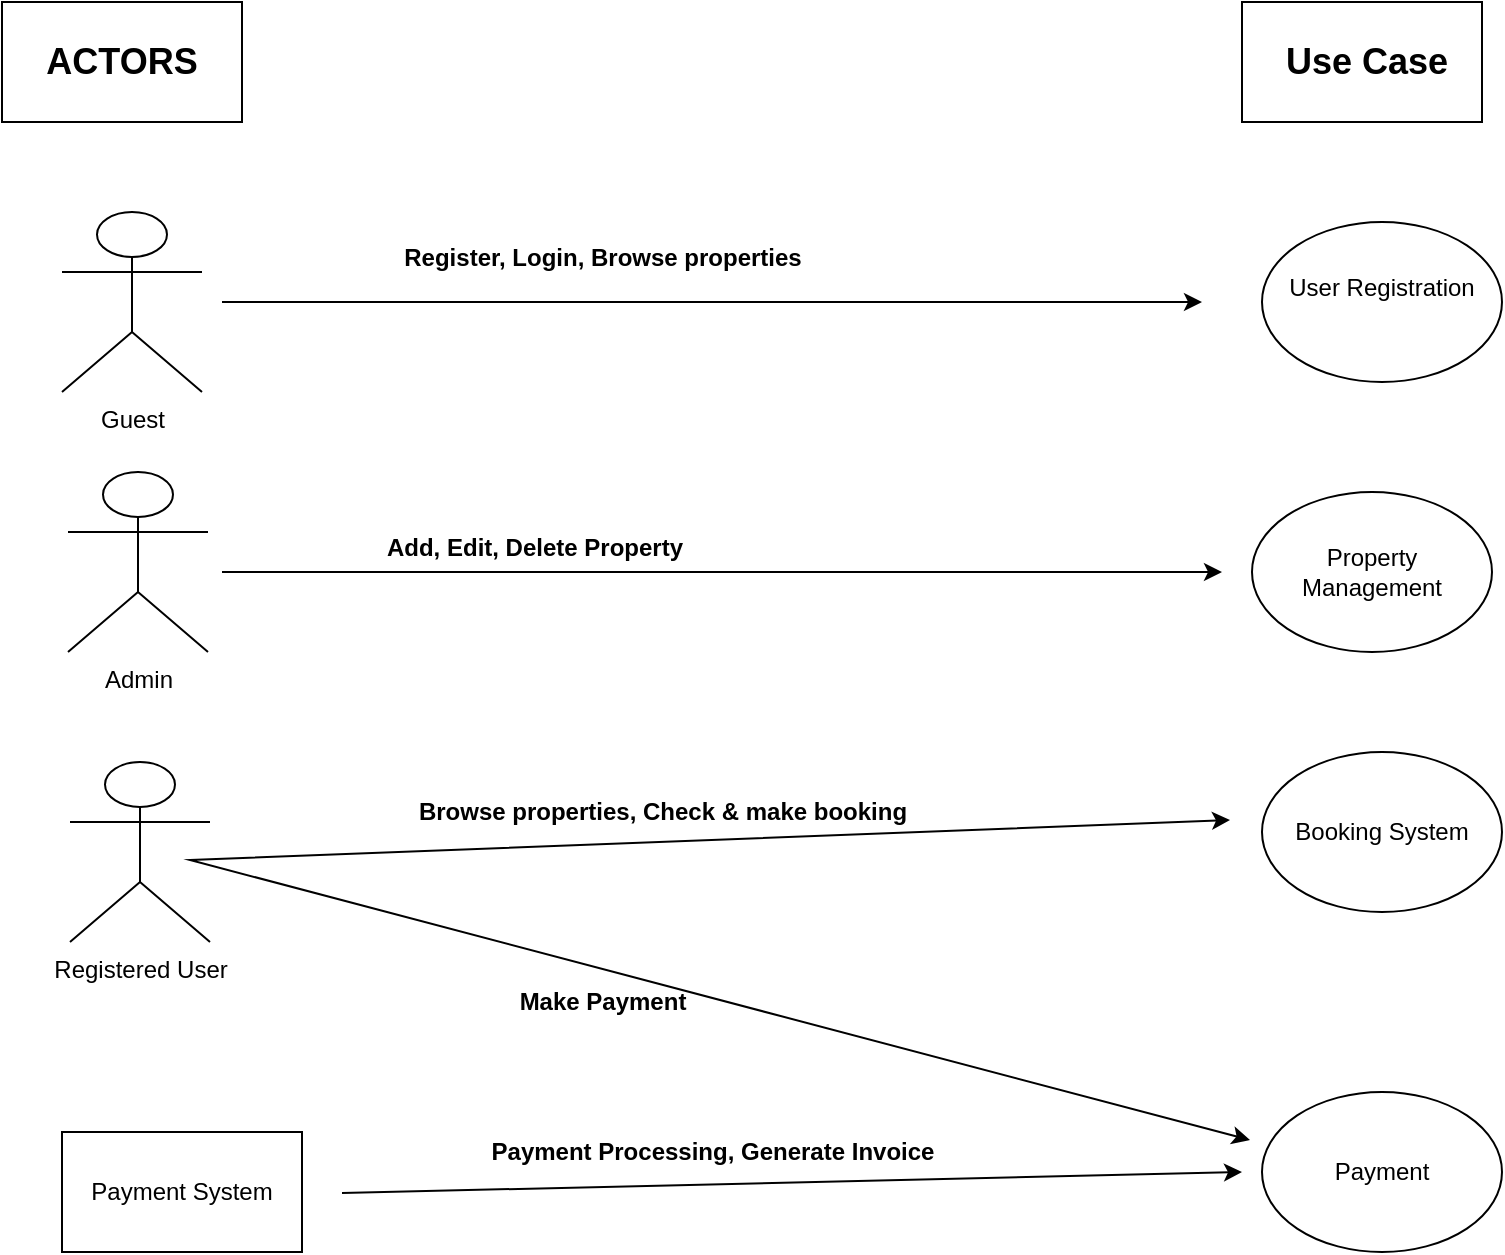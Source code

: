 <mxfile version="24.8.6">
  <diagram name="Page-1" id="2Dk9fZ85thfRHGTJGBYj">
    <mxGraphModel dx="1434" dy="786" grid="1" gridSize="10" guides="1" tooltips="1" connect="1" arrows="1" fold="1" page="1" pageScale="1" pageWidth="850" pageHeight="1100" math="0" shadow="0">
      <root>
        <mxCell id="0" />
        <mxCell id="1" parent="0" />
        <mxCell id="Y5QqTD0q18Mp3kMhOJyW-1" value="Guest" style="shape=umlActor;verticalLabelPosition=bottom;verticalAlign=top;html=1;outlineConnect=0;" vertex="1" parent="1">
          <mxGeometry x="40" y="135" width="70" height="90" as="geometry" />
        </mxCell>
        <mxCell id="Y5QqTD0q18Mp3kMhOJyW-2" value="Registered User" style="shape=umlActor;verticalLabelPosition=bottom;verticalAlign=top;html=1;outlineConnect=0;" vertex="1" parent="1">
          <mxGeometry x="44" y="410" width="70" height="90" as="geometry" />
        </mxCell>
        <mxCell id="Y5QqTD0q18Mp3kMhOJyW-4" value="Admin" style="shape=umlActor;verticalLabelPosition=bottom;verticalAlign=top;html=1;outlineConnect=0;" vertex="1" parent="1">
          <mxGeometry x="43" y="265" width="70" height="90" as="geometry" />
        </mxCell>
        <mxCell id="Y5QqTD0q18Mp3kMhOJyW-8" value="Payment System" style="rounded=0;whiteSpace=wrap;html=1;" vertex="1" parent="1">
          <mxGeometry x="40" y="595" width="120" height="60" as="geometry" />
        </mxCell>
        <mxCell id="Y5QqTD0q18Mp3kMhOJyW-9" value="User Registration&lt;br&gt;&lt;div&gt;&lt;br/&gt;&lt;/div&gt;" style="ellipse;whiteSpace=wrap;html=1;" vertex="1" parent="1">
          <mxGeometry x="640" y="140" width="120" height="80" as="geometry" />
        </mxCell>
        <mxCell id="Y5QqTD0q18Mp3kMhOJyW-10" value="Payment" style="ellipse;whiteSpace=wrap;html=1;" vertex="1" parent="1">
          <mxGeometry x="640" y="575" width="120" height="80" as="geometry" />
        </mxCell>
        <mxCell id="Y5QqTD0q18Mp3kMhOJyW-11" value="Property Management" style="ellipse;whiteSpace=wrap;html=1;" vertex="1" parent="1">
          <mxGeometry x="635" y="275" width="120" height="80" as="geometry" />
        </mxCell>
        <mxCell id="Y5QqTD0q18Mp3kMhOJyW-12" value="Booking System" style="ellipse;whiteSpace=wrap;html=1;" vertex="1" parent="1">
          <mxGeometry x="640" y="405" width="120" height="80" as="geometry" />
        </mxCell>
        <mxCell id="Y5QqTD0q18Mp3kMhOJyW-13" value="" style="endArrow=classic;html=1;rounded=0;" edge="1" parent="1">
          <mxGeometry width="50" height="50" relative="1" as="geometry">
            <mxPoint x="120" y="180" as="sourcePoint" />
            <mxPoint x="610" y="180" as="targetPoint" />
          </mxGeometry>
        </mxCell>
        <mxCell id="Y5QqTD0q18Mp3kMhOJyW-16" value="" style="endArrow=classic;startArrow=classic;html=1;rounded=0;exitX=0;exitY=0.25;exitDx=0;exitDy=0;exitPerimeter=0;" edge="1" parent="1">
          <mxGeometry width="50" height="50" relative="1" as="geometry">
            <mxPoint x="634" y="599" as="sourcePoint" />
            <mxPoint x="624" y="439" as="targetPoint" />
            <Array as="points">
              <mxPoint x="104" y="459" />
            </Array>
          </mxGeometry>
        </mxCell>
        <mxCell id="Y5QqTD0q18Mp3kMhOJyW-19" value="Register, Login, Browse properties" style="text;html=1;align=center;verticalAlign=middle;resizable=0;points=[];autosize=1;strokeColor=none;fillColor=none;fontStyle=1" vertex="1" parent="1">
          <mxGeometry x="205" y="143" width="210" height="30" as="geometry" />
        </mxCell>
        <mxCell id="Y5QqTD0q18Mp3kMhOJyW-23" value="Browse properties, Check &amp;amp; make booking" style="text;html=1;align=center;verticalAlign=middle;resizable=0;points=[];autosize=1;strokeColor=none;fillColor=none;rotation=0;fontStyle=1" vertex="1" parent="1">
          <mxGeometry x="215" y="420" width="250" height="30" as="geometry" />
        </mxCell>
        <mxCell id="Y5QqTD0q18Mp3kMhOJyW-24" value="Make Payment" style="text;html=1;align=center;verticalAlign=middle;resizable=0;points=[];autosize=1;strokeColor=none;fillColor=none;rotation=0;fontStyle=1" vertex="1" parent="1">
          <mxGeometry x="260" y="515" width="100" height="30" as="geometry" />
        </mxCell>
        <mxCell id="Y5QqTD0q18Mp3kMhOJyW-25" value="" style="endArrow=classic;html=1;rounded=0;" edge="1" parent="1">
          <mxGeometry width="50" height="50" relative="1" as="geometry">
            <mxPoint x="120" y="315" as="sourcePoint" />
            <mxPoint x="620" y="315" as="targetPoint" />
          </mxGeometry>
        </mxCell>
        <mxCell id="Y5QqTD0q18Mp3kMhOJyW-26" value="Add, Edit, Delete Property" style="text;html=1;align=center;verticalAlign=middle;resizable=0;points=[];autosize=1;strokeColor=none;fillColor=none;fontStyle=1" vertex="1" parent="1">
          <mxGeometry x="196" y="288.25" width="160" height="30" as="geometry" />
        </mxCell>
        <mxCell id="Y5QqTD0q18Mp3kMhOJyW-29" value="Payment Processing, Generate Invoice" style="text;html=1;align=center;verticalAlign=middle;resizable=0;points=[];autosize=1;strokeColor=none;fillColor=none;fontStyle=1;rotation=0;" vertex="1" parent="1">
          <mxGeometry x="250" y="590" width="230" height="30" as="geometry" />
        </mxCell>
        <mxCell id="Y5QqTD0q18Mp3kMhOJyW-30" value="" style="endArrow=classic;html=1;rounded=0;" edge="1" parent="1">
          <mxGeometry width="50" height="50" relative="1" as="geometry">
            <mxPoint x="180" y="625.5" as="sourcePoint" />
            <mxPoint x="630" y="615" as="targetPoint" />
          </mxGeometry>
        </mxCell>
        <mxCell id="Y5QqTD0q18Mp3kMhOJyW-31" value="&lt;b&gt;&lt;font style=&quot;font-size: 18px;&quot;&gt;ACTORS&lt;/font&gt;&lt;/b&gt;" style="whiteSpace=wrap;html=1;" vertex="1" parent="1">
          <mxGeometry x="10" y="30" width="120" height="60" as="geometry" />
        </mxCell>
        <mxCell id="Y5QqTD0q18Mp3kMhOJyW-32" value="&lt;b&gt;&lt;font style=&quot;font-size: 18px;&quot;&gt;&amp;nbsp;Use Case&lt;/font&gt;&lt;/b&gt;" style="whiteSpace=wrap;html=1;" vertex="1" parent="1">
          <mxGeometry x="630" y="30" width="120" height="60" as="geometry" />
        </mxCell>
      </root>
    </mxGraphModel>
  </diagram>
</mxfile>
